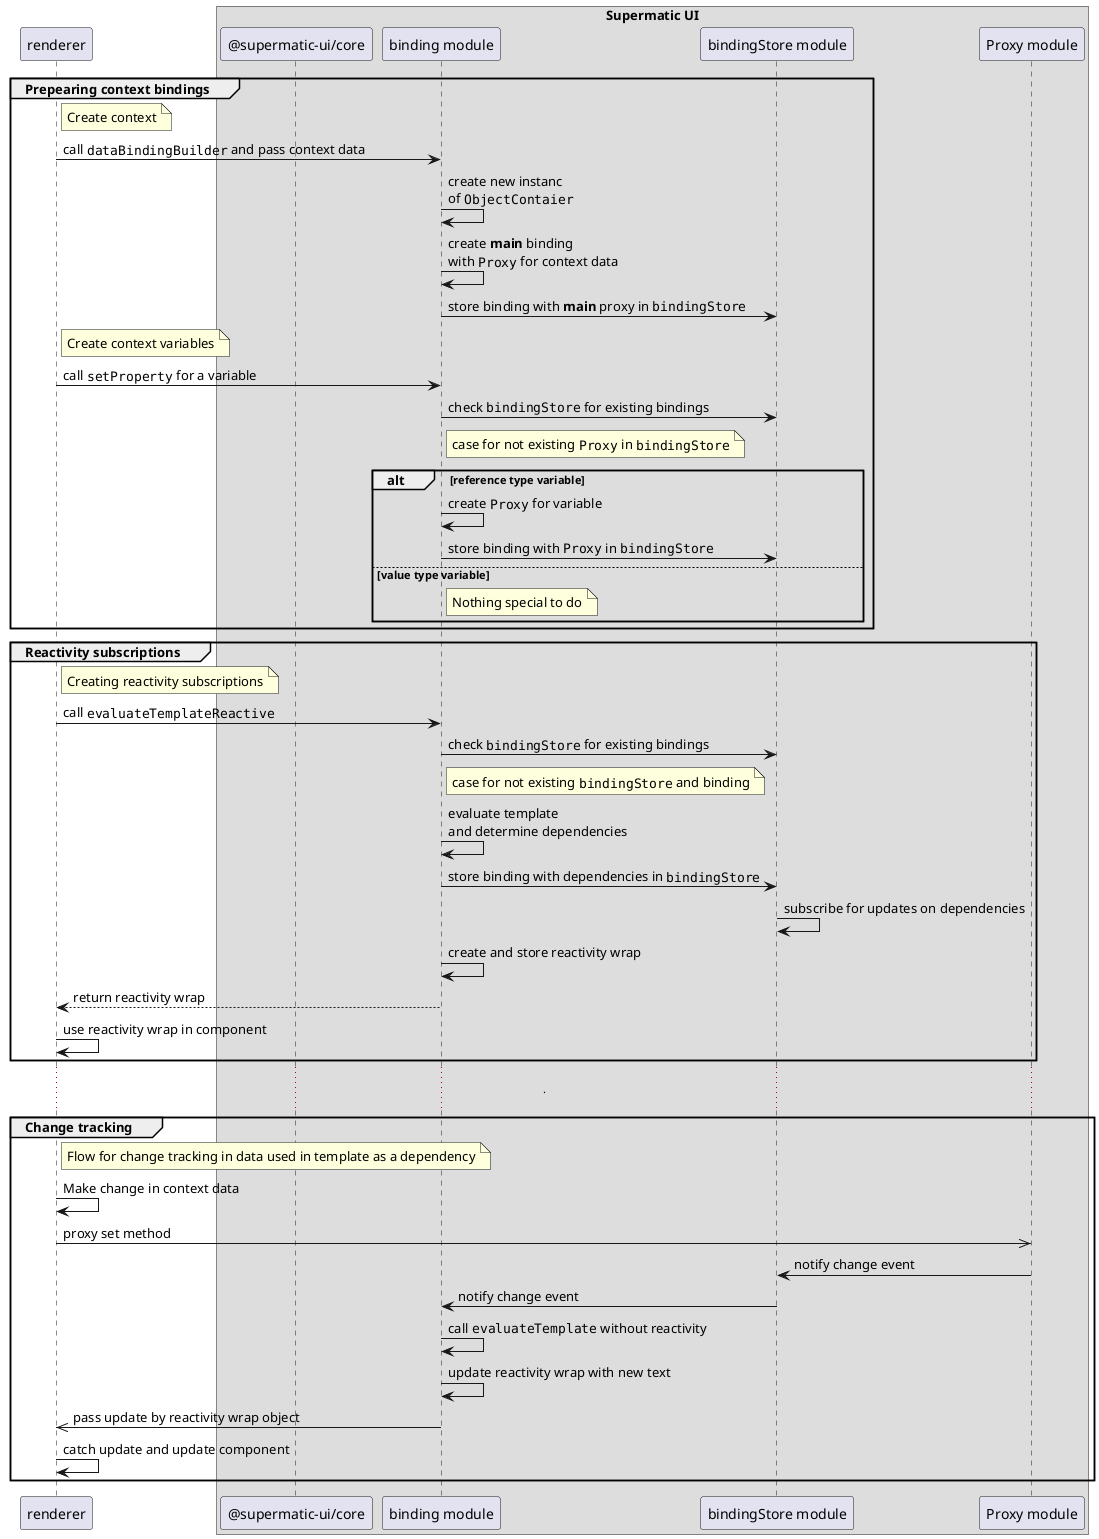 @startuml

participant renderer

box Supermatic UI
    participant core as "@supermatic-ui/core"
    participant binding as "binding module"
    participant bindingStore as "bindingStore module"
    participant proxy as "Proxy module"
end box

group Prepearing context bindings
    note right of renderer
        Create context
    end note

    renderer -> binding : call ""dataBindingBuilder"" and pass context data
    binding -> binding : create new instanc \nof ""ObjectContaier""
    binding -> binding : create **main** binding \nwith ""Proxy"" for context data
    binding -> bindingStore : store binding with **main** proxy in ""bindingStore""

    note right of renderer
        Create context variables
    end note

    renderer -> binding : call ""setProperty"" for a variable
    binding -> bindingStore : check ""bindingStore"" for existing bindings
    note right of binding : case for not existing ""Proxy"" in ""bindingStore""
    alt reference type variable
        binding -> binding : create ""Proxy"" for variable
        binding -> bindingStore : store binding with ""Proxy"" in ""bindingStore""
    else value type variable
        note right of binding : Nothing special to do
    end

end

group Reactivity subscriptions

    note right of renderer
        Creating reactivity subscriptions
    end note
    renderer -> binding : call ""evaluateTemplateReactive""
    binding -> bindingStore : check ""bindingStore"" for existing bindings
    note right of binding : case for not existing ""bindingStore"" and binding
    binding -> binding : evaluate template \nand determine dependencies
    binding -> bindingStore : store binding with dependencies in ""bindingStore""
    bindingStore -> bindingStore : subscribe for updates on dependencies
    binding -> binding : create and store reactivity wrap
    binding --> renderer : return reactivity wrap
    renderer -> renderer : use reactivity wrap in component

end

.......


group Change tracking
    note right of renderer
        Flow for change tracking in data used in template as a dependency
    end note

    renderer -> renderer : Make change in context data
    renderer ->> proxy : proxy set method
    proxy -> bindingStore: notify change event
    bindingStore -> binding : notify change event
    binding -> binding : call ""evaluateTemplate"" without reactivity
    binding -> binding : update reactivity wrap with new text
    binding ->> renderer:  pass update by reactivity wrap object
    renderer -> renderer : catch update and update component
end


@enduml